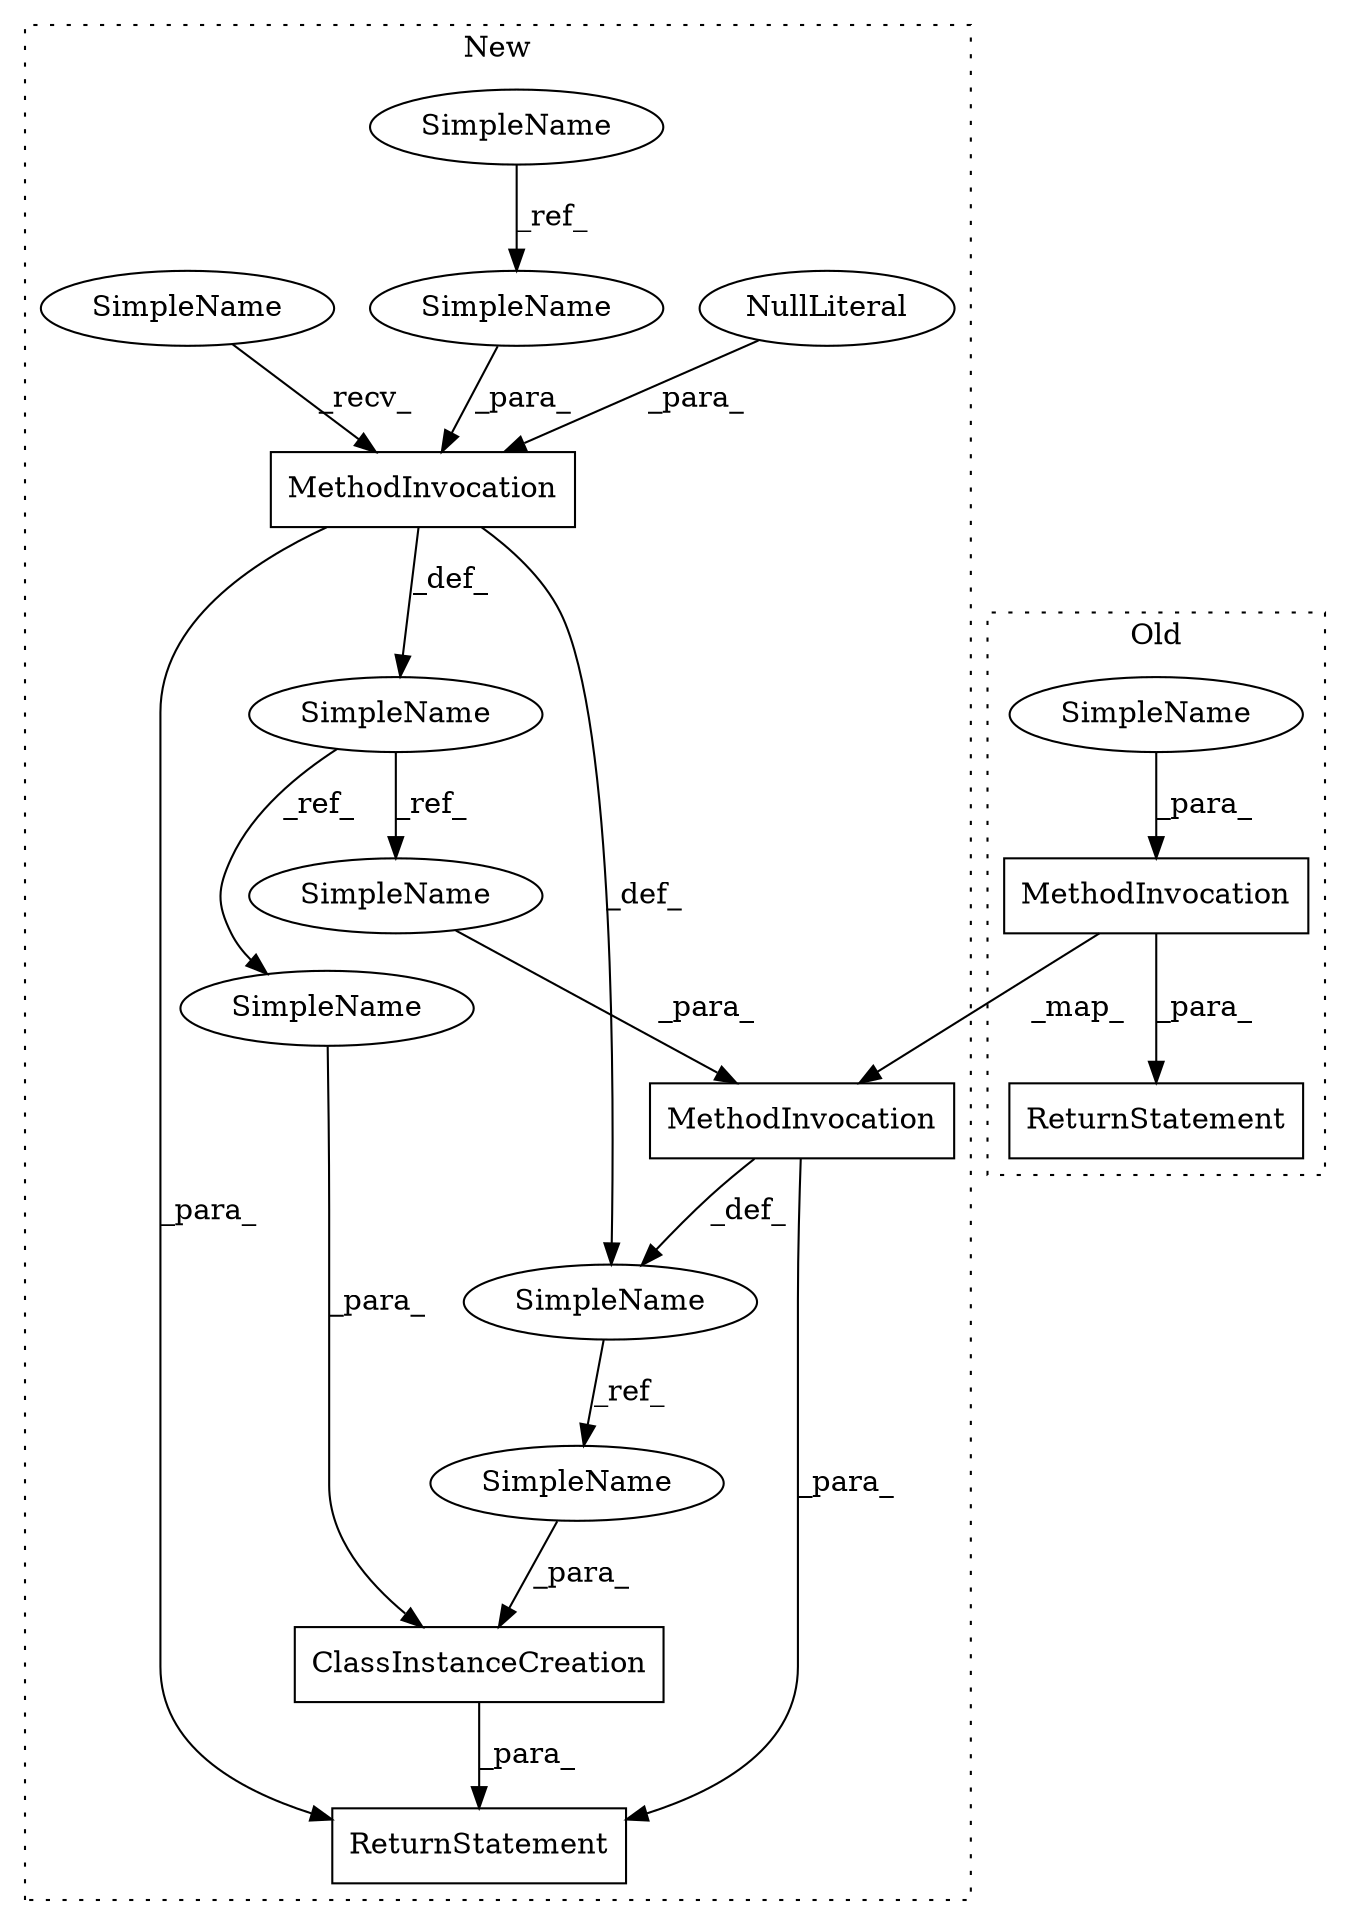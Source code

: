 digraph G {
subgraph cluster0 {
2 [label="MethodInvocation" a="32" s="16645,16700" l="20,1" shape="box"];
6 [label="ReturnStatement" a="41" s="16629" l="7" shape="box"];
12 [label="SimpleName" a="42" s="16665" l="7" shape="ellipse"];
label = "Old";
style="dotted";
}
subgraph cluster1 {
1 [label="ClassInstanceCreation" a="14" s="17270,17317" l="34,1" shape="box"];
3 [label="MethodInvocation" a="32" s="17202,17254" l="20,1" shape="box"];
4 [label="MethodInvocation" a="32" s="17135,17155" l="7,1" shape="box"];
5 [label="NullLiteral" a="33" s="17151" l="4" shape="ellipse"];
7 [label="ReturnStatement" a="41" s="17263" l="7" shape="box"];
8 [label="SimpleName" a="42" s="17006" l="7" shape="ellipse"];
9 [label="SimpleName" a="42" s="17114" l="20" shape="ellipse"];
10 [label="SimpleName" a="42" s="17222" l="4" shape="ellipse"];
11 [label="SimpleName" a="42" s="17097" l="4" shape="ellipse"];
13 [label="SimpleName" a="42" s="17304" l="4" shape="ellipse"];
14 [label="SimpleName" a="42" s="17142" l="7" shape="ellipse"];
15 [label="SimpleName" a="42" s="17310" l="7" shape="ellipse"];
16 [label="SimpleName" a="42" s="17172" l="7" shape="ellipse"];
label = "New";
style="dotted";
}
1 -> 7 [label="_para_"];
2 -> 6 [label="_para_"];
2 -> 3 [label="_map_"];
3 -> 16 [label="_def_"];
3 -> 7 [label="_para_"];
4 -> 11 [label="_def_"];
4 -> 16 [label="_def_"];
4 -> 7 [label="_para_"];
5 -> 4 [label="_para_"];
8 -> 14 [label="_ref_"];
9 -> 4 [label="_recv_"];
10 -> 3 [label="_para_"];
11 -> 13 [label="_ref_"];
11 -> 10 [label="_ref_"];
12 -> 2 [label="_para_"];
13 -> 1 [label="_para_"];
14 -> 4 [label="_para_"];
15 -> 1 [label="_para_"];
16 -> 15 [label="_ref_"];
}